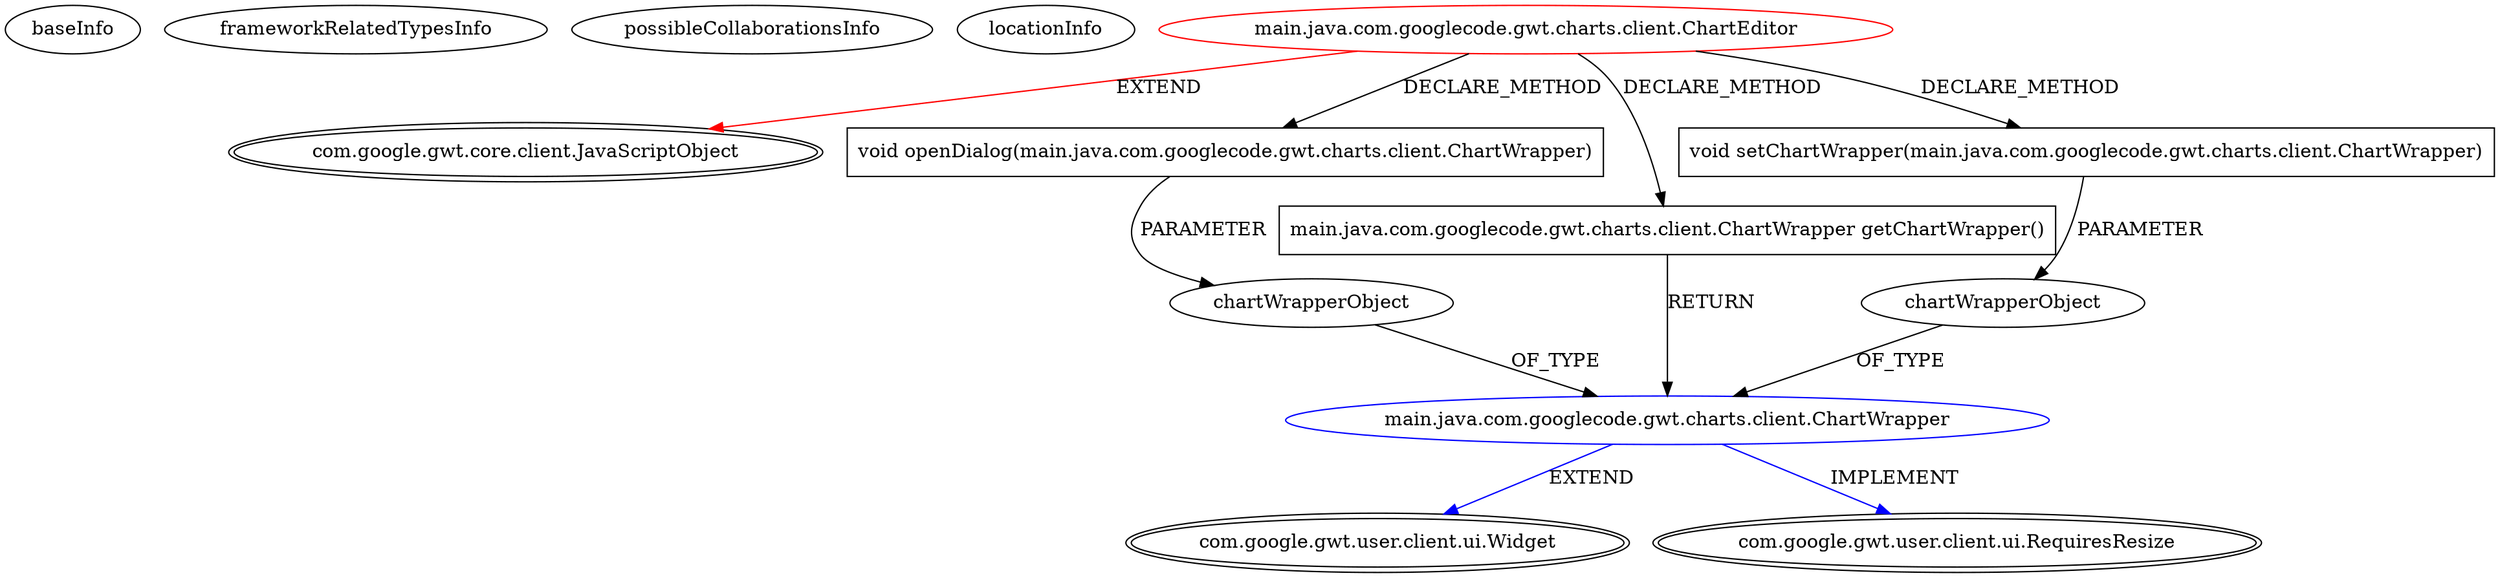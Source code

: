 digraph {
baseInfo[graphId=3205,category="extension_graph",isAnonymous=false,possibleRelation=true]
frameworkRelatedTypesInfo[0="com.google.gwt.core.client.JavaScriptObject"]
possibleCollaborationsInfo[0="3205~CLIENT_METHOD_DECLARATION-PARAMETER_DECLARATION-CLIENT_METHOD_DECLARATION-RETURN_TYPE-CLIENT_METHOD_DECLARATION-PARAMETER_DECLARATION-~com.google.gwt.core.client.JavaScriptObject ~com.google.gwt.user.client.ui.Widget com.google.gwt.user.client.ui.RequiresResize ~false~false"]
locationInfo[projectName="jnorthrup-gwt-charts",filePath="/jnorthrup-gwt-charts/gwt-charts-master/gwt-charts/src/main/java/com/googlecode/gwt/charts/client/ChartEditor.java",contextSignature="ChartEditor",graphId="3205"]
0[label="main.java.com.googlecode.gwt.charts.client.ChartEditor",vertexType="ROOT_CLIENT_CLASS_DECLARATION",isFrameworkType=false,color=red]
1[label="com.google.gwt.core.client.JavaScriptObject",vertexType="FRAMEWORK_CLASS_TYPE",isFrameworkType=true,peripheries=2]
5[label="void openDialog(main.java.com.googlecode.gwt.charts.client.ChartWrapper)",vertexType="CLIENT_METHOD_DECLARATION",isFrameworkType=false,shape=box]
6[label="chartWrapperObject",vertexType="PARAMETER_DECLARATION",isFrameworkType=false]
7[label="main.java.com.googlecode.gwt.charts.client.ChartWrapper",vertexType="REFERENCE_CLIENT_CLASS_DECLARATION",isFrameworkType=false,color=blue]
8[label="com.google.gwt.user.client.ui.Widget",vertexType="FRAMEWORK_CLASS_TYPE",isFrameworkType=true,peripheries=2]
9[label="com.google.gwt.user.client.ui.RequiresResize",vertexType="FRAMEWORK_INTERFACE_TYPE",isFrameworkType=true,peripheries=2]
11[label="main.java.com.googlecode.gwt.charts.client.ChartWrapper getChartWrapper()",vertexType="CLIENT_METHOD_DECLARATION",isFrameworkType=false,shape=box]
13[label="void setChartWrapper(main.java.com.googlecode.gwt.charts.client.ChartWrapper)",vertexType="CLIENT_METHOD_DECLARATION",isFrameworkType=false,shape=box]
14[label="chartWrapperObject",vertexType="PARAMETER_DECLARATION",isFrameworkType=false]
0->1[label="EXTEND",color=red]
0->5[label="DECLARE_METHOD"]
7->8[label="EXTEND",color=blue]
7->9[label="IMPLEMENT",color=blue]
6->7[label="OF_TYPE"]
5->6[label="PARAMETER"]
0->11[label="DECLARE_METHOD"]
11->7[label="RETURN"]
0->13[label="DECLARE_METHOD"]
14->7[label="OF_TYPE"]
13->14[label="PARAMETER"]
}
